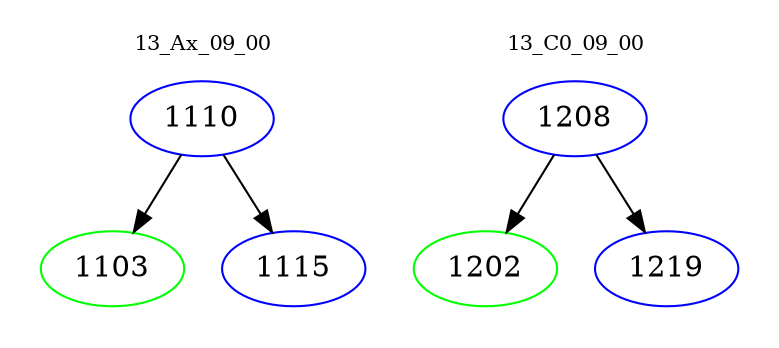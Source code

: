digraph{
subgraph cluster_0 {
color = white
label = "13_Ax_09_00";
fontsize=10;
T0_1110 [label="1110", color="blue"]
T0_1110 -> T0_1103 [color="black"]
T0_1103 [label="1103", color="green"]
T0_1110 -> T0_1115 [color="black"]
T0_1115 [label="1115", color="blue"]
}
subgraph cluster_1 {
color = white
label = "13_C0_09_00";
fontsize=10;
T1_1208 [label="1208", color="blue"]
T1_1208 -> T1_1202 [color="black"]
T1_1202 [label="1202", color="green"]
T1_1208 -> T1_1219 [color="black"]
T1_1219 [label="1219", color="blue"]
}
}
